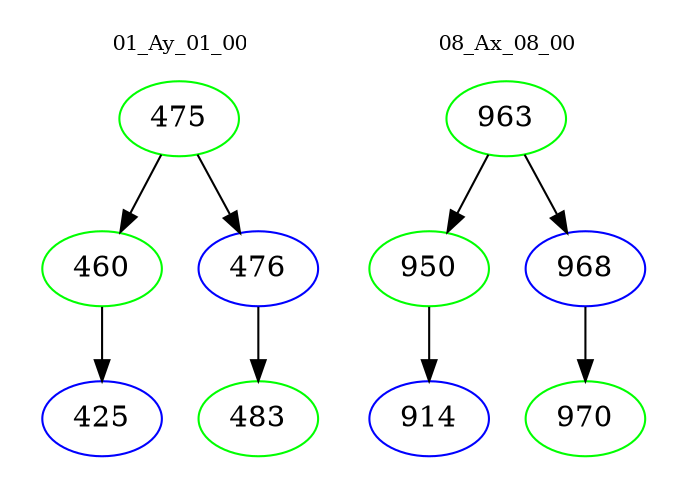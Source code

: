 digraph{
subgraph cluster_0 {
color = white
label = "01_Ay_01_00";
fontsize=10;
T0_475 [label="475", color="green"]
T0_475 -> T0_460 [color="black"]
T0_460 [label="460", color="green"]
T0_460 -> T0_425 [color="black"]
T0_425 [label="425", color="blue"]
T0_475 -> T0_476 [color="black"]
T0_476 [label="476", color="blue"]
T0_476 -> T0_483 [color="black"]
T0_483 [label="483", color="green"]
}
subgraph cluster_1 {
color = white
label = "08_Ax_08_00";
fontsize=10;
T1_963 [label="963", color="green"]
T1_963 -> T1_950 [color="black"]
T1_950 [label="950", color="green"]
T1_950 -> T1_914 [color="black"]
T1_914 [label="914", color="blue"]
T1_963 -> T1_968 [color="black"]
T1_968 [label="968", color="blue"]
T1_968 -> T1_970 [color="black"]
T1_970 [label="970", color="green"]
}
}
